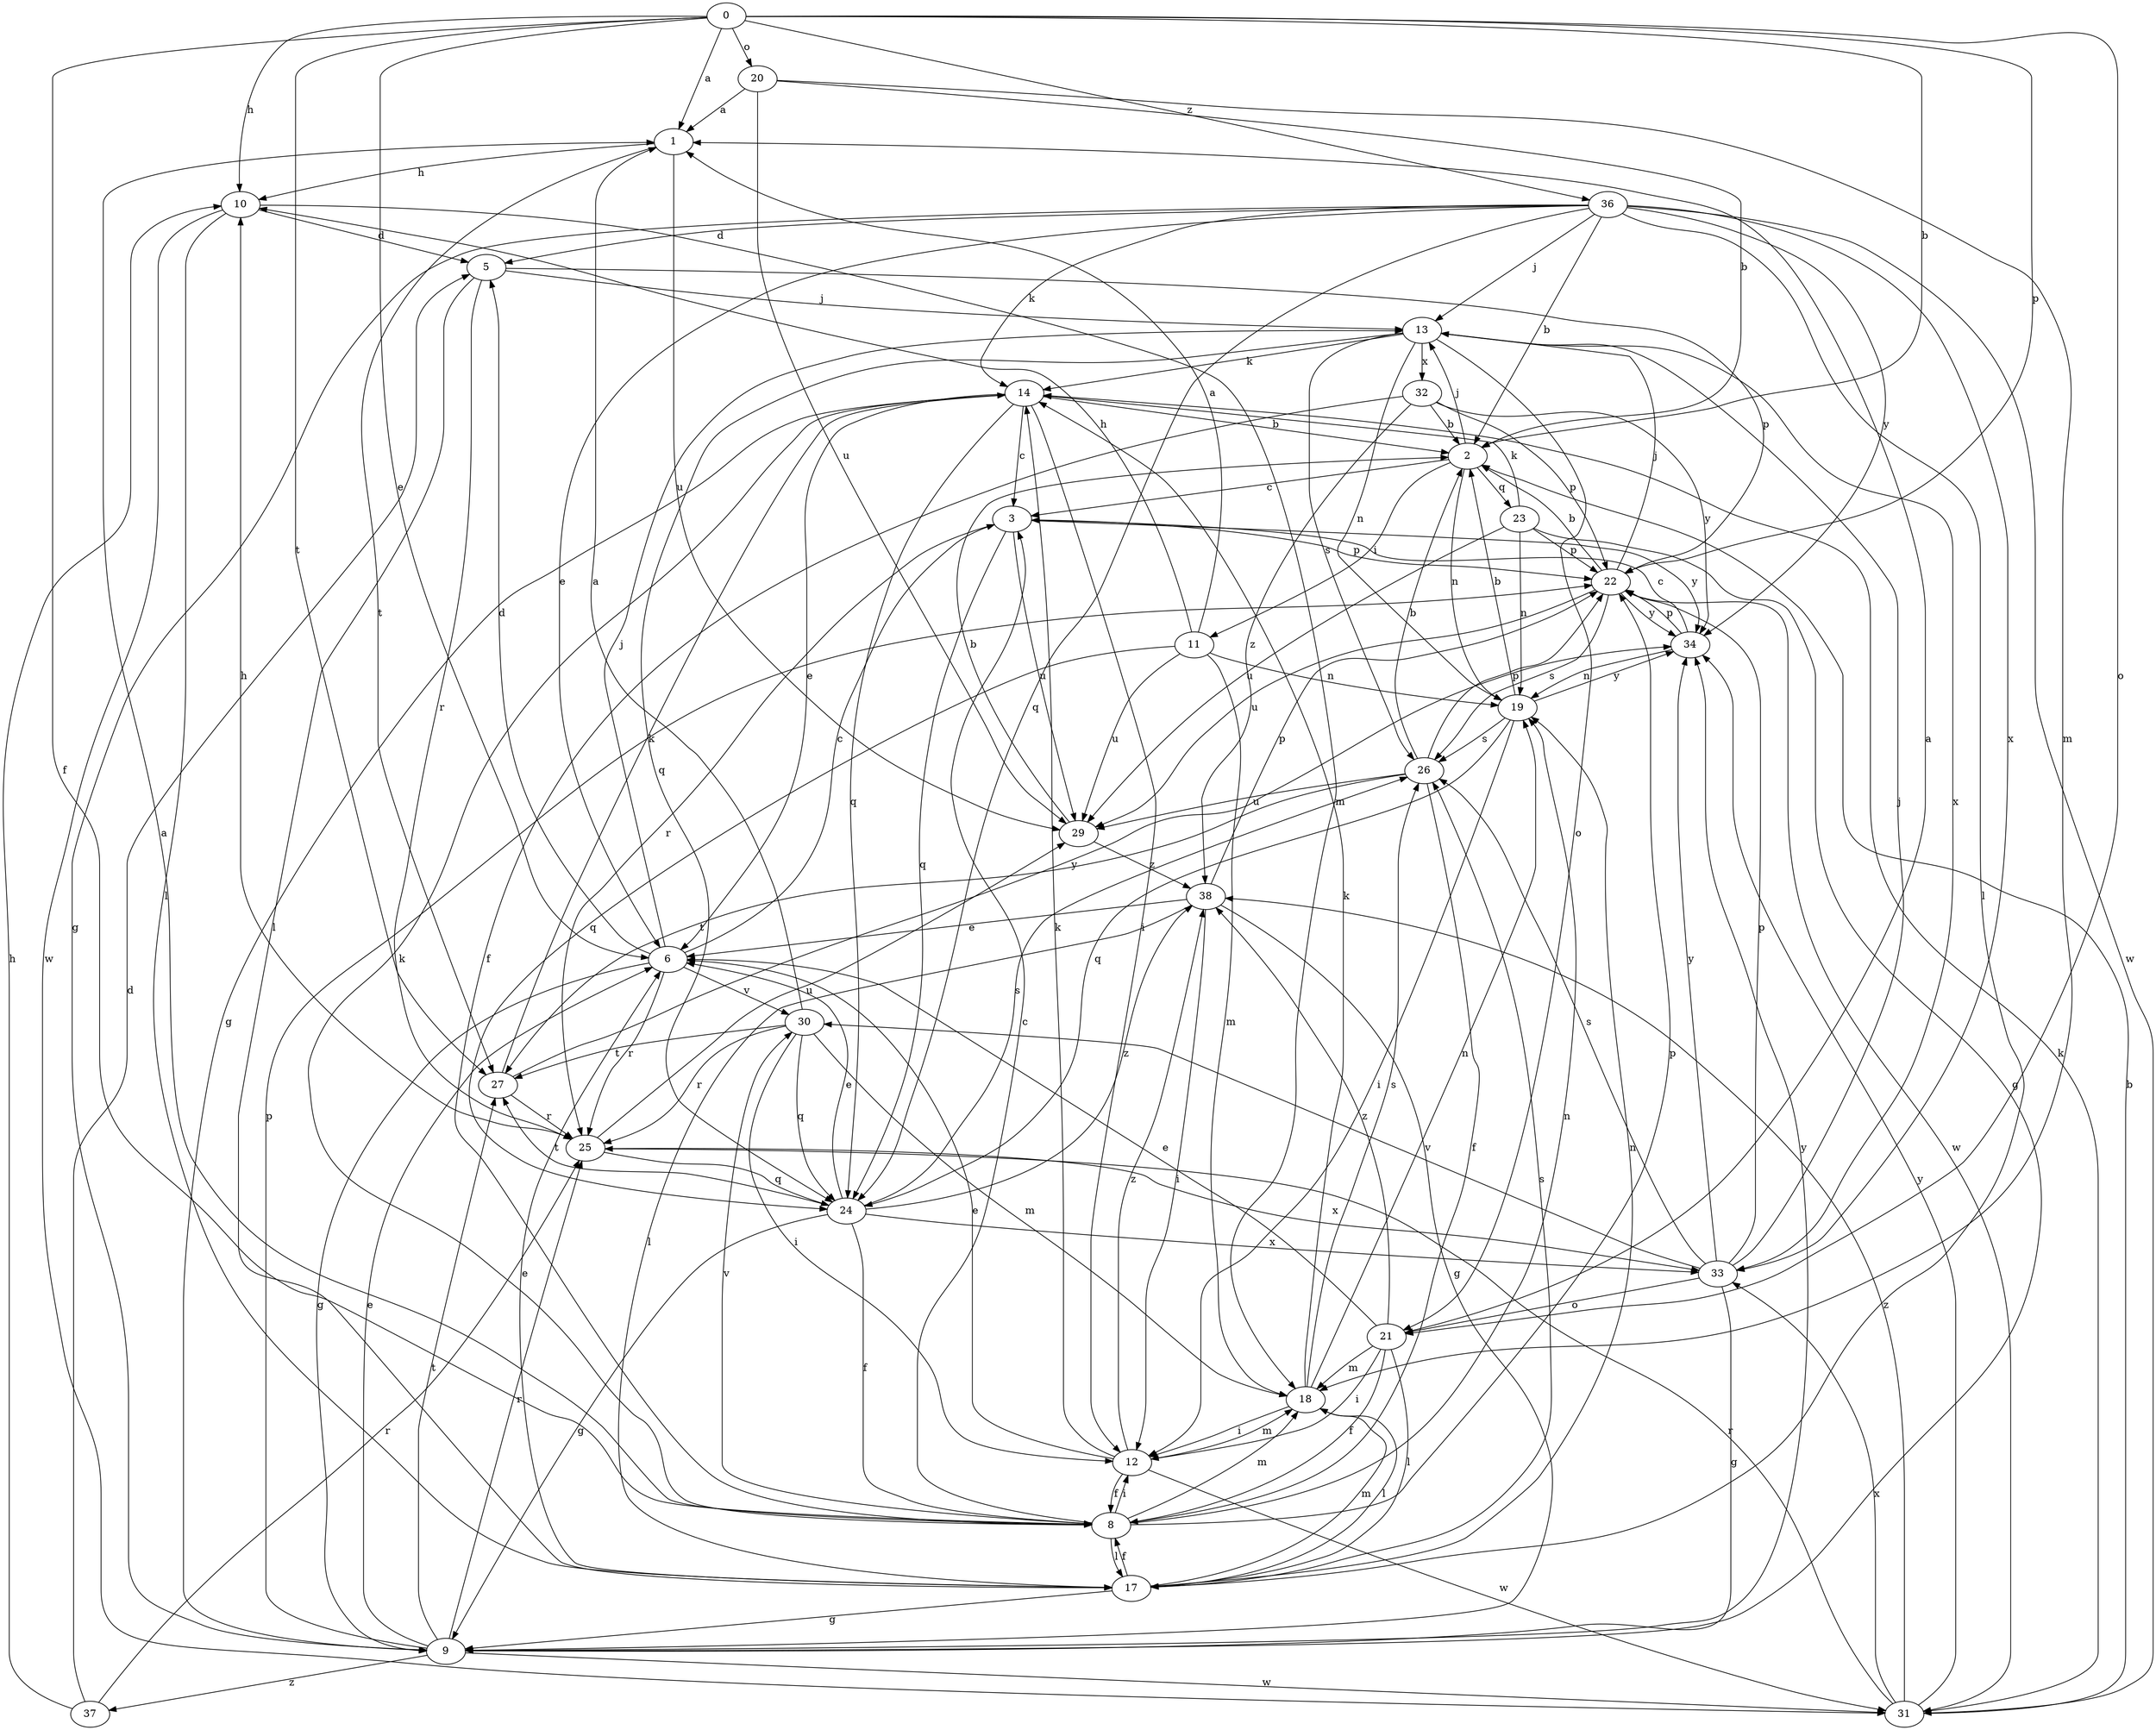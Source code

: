 strict digraph  {
0;
1;
2;
3;
5;
6;
8;
9;
10;
11;
12;
13;
14;
17;
18;
19;
20;
21;
22;
23;
24;
25;
26;
27;
29;
30;
31;
32;
33;
34;
36;
37;
38;
0 -> 1  [label=a];
0 -> 2  [label=b];
0 -> 6  [label=e];
0 -> 8  [label=f];
0 -> 10  [label=h];
0 -> 20  [label=o];
0 -> 21  [label=o];
0 -> 22  [label=p];
0 -> 27  [label=t];
0 -> 36  [label=z];
1 -> 10  [label=h];
1 -> 27  [label=t];
1 -> 29  [label=u];
2 -> 3  [label=c];
2 -> 11  [label=i];
2 -> 13  [label=j];
2 -> 19  [label=n];
2 -> 23  [label=q];
3 -> 22  [label=p];
3 -> 24  [label=q];
3 -> 25  [label=r];
3 -> 29  [label=u];
3 -> 34  [label=y];
5 -> 13  [label=j];
5 -> 17  [label=l];
5 -> 22  [label=p];
5 -> 25  [label=r];
6 -> 3  [label=c];
6 -> 5  [label=d];
6 -> 9  [label=g];
6 -> 13  [label=j];
6 -> 25  [label=r];
6 -> 30  [label=v];
8 -> 1  [label=a];
8 -> 3  [label=c];
8 -> 12  [label=i];
8 -> 14  [label=k];
8 -> 17  [label=l];
8 -> 18  [label=m];
8 -> 19  [label=n];
8 -> 22  [label=p];
8 -> 30  [label=v];
9 -> 6  [label=e];
9 -> 22  [label=p];
9 -> 25  [label=r];
9 -> 27  [label=t];
9 -> 31  [label=w];
9 -> 34  [label=y];
9 -> 37  [label=z];
10 -> 5  [label=d];
10 -> 17  [label=l];
10 -> 18  [label=m];
10 -> 31  [label=w];
11 -> 1  [label=a];
11 -> 10  [label=h];
11 -> 18  [label=m];
11 -> 19  [label=n];
11 -> 24  [label=q];
11 -> 29  [label=u];
12 -> 6  [label=e];
12 -> 8  [label=f];
12 -> 14  [label=k];
12 -> 18  [label=m];
12 -> 31  [label=w];
12 -> 38  [label=z];
13 -> 14  [label=k];
13 -> 19  [label=n];
13 -> 21  [label=o];
13 -> 24  [label=q];
13 -> 26  [label=s];
13 -> 32  [label=x];
13 -> 33  [label=x];
14 -> 2  [label=b];
14 -> 3  [label=c];
14 -> 6  [label=e];
14 -> 9  [label=g];
14 -> 12  [label=i];
14 -> 24  [label=q];
17 -> 6  [label=e];
17 -> 8  [label=f];
17 -> 9  [label=g];
17 -> 18  [label=m];
17 -> 19  [label=n];
17 -> 26  [label=s];
18 -> 12  [label=i];
18 -> 14  [label=k];
18 -> 17  [label=l];
18 -> 19  [label=n];
18 -> 26  [label=s];
19 -> 2  [label=b];
19 -> 12  [label=i];
19 -> 24  [label=q];
19 -> 26  [label=s];
19 -> 34  [label=y];
20 -> 1  [label=a];
20 -> 2  [label=b];
20 -> 18  [label=m];
20 -> 29  [label=u];
21 -> 1  [label=a];
21 -> 6  [label=e];
21 -> 8  [label=f];
21 -> 12  [label=i];
21 -> 17  [label=l];
21 -> 18  [label=m];
21 -> 38  [label=z];
22 -> 2  [label=b];
22 -> 13  [label=j];
22 -> 26  [label=s];
22 -> 29  [label=u];
22 -> 31  [label=w];
22 -> 34  [label=y];
23 -> 9  [label=g];
23 -> 14  [label=k];
23 -> 19  [label=n];
23 -> 22  [label=p];
23 -> 29  [label=u];
24 -> 6  [label=e];
24 -> 8  [label=f];
24 -> 9  [label=g];
24 -> 26  [label=s];
24 -> 27  [label=t];
24 -> 33  [label=x];
24 -> 38  [label=z];
25 -> 10  [label=h];
25 -> 24  [label=q];
25 -> 29  [label=u];
25 -> 33  [label=x];
26 -> 2  [label=b];
26 -> 8  [label=f];
26 -> 22  [label=p];
26 -> 27  [label=t];
26 -> 29  [label=u];
27 -> 14  [label=k];
27 -> 25  [label=r];
27 -> 34  [label=y];
29 -> 2  [label=b];
29 -> 38  [label=z];
30 -> 1  [label=a];
30 -> 12  [label=i];
30 -> 18  [label=m];
30 -> 24  [label=q];
30 -> 25  [label=r];
30 -> 27  [label=t];
31 -> 2  [label=b];
31 -> 14  [label=k];
31 -> 25  [label=r];
31 -> 33  [label=x];
31 -> 34  [label=y];
31 -> 38  [label=z];
32 -> 2  [label=b];
32 -> 8  [label=f];
32 -> 22  [label=p];
32 -> 34  [label=y];
32 -> 38  [label=z];
33 -> 9  [label=g];
33 -> 13  [label=j];
33 -> 21  [label=o];
33 -> 22  [label=p];
33 -> 26  [label=s];
33 -> 30  [label=v];
33 -> 34  [label=y];
34 -> 3  [label=c];
34 -> 19  [label=n];
34 -> 22  [label=p];
36 -> 2  [label=b];
36 -> 5  [label=d];
36 -> 6  [label=e];
36 -> 9  [label=g];
36 -> 13  [label=j];
36 -> 14  [label=k];
36 -> 17  [label=l];
36 -> 24  [label=q];
36 -> 31  [label=w];
36 -> 33  [label=x];
36 -> 34  [label=y];
37 -> 5  [label=d];
37 -> 10  [label=h];
37 -> 25  [label=r];
38 -> 6  [label=e];
38 -> 9  [label=g];
38 -> 12  [label=i];
38 -> 17  [label=l];
38 -> 22  [label=p];
}
